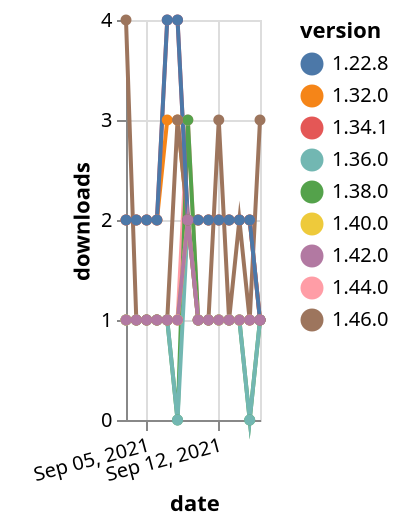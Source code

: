 {"$schema": "https://vega.github.io/schema/vega-lite/v5.json", "description": "A simple bar chart with embedded data.", "data": {"values": [{"date": "2021-09-03", "total": 2687, "delta": 2, "version": "1.32.0"}, {"date": "2021-09-04", "total": 2689, "delta": 2, "version": "1.32.0"}, {"date": "2021-09-05", "total": 2691, "delta": 2, "version": "1.32.0"}, {"date": "2021-09-06", "total": 2693, "delta": 2, "version": "1.32.0"}, {"date": "2021-09-07", "total": 2696, "delta": 3, "version": "1.32.0"}, {"date": "2021-09-08", "total": 2699, "delta": 3, "version": "1.32.0"}, {"date": "2021-09-09", "total": 2701, "delta": 2, "version": "1.32.0"}, {"date": "2021-09-10", "total": 2703, "delta": 2, "version": "1.32.0"}, {"date": "2021-09-11", "total": 2705, "delta": 2, "version": "1.32.0"}, {"date": "2021-09-12", "total": 2707, "delta": 2, "version": "1.32.0"}, {"date": "2021-09-13", "total": 2709, "delta": 2, "version": "1.32.0"}, {"date": "2021-09-14", "total": 2711, "delta": 2, "version": "1.32.0"}, {"date": "2021-09-15", "total": 2713, "delta": 2, "version": "1.32.0"}, {"date": "2021-09-16", "total": 2714, "delta": 1, "version": "1.32.0"}, {"date": "2021-09-03", "total": 202, "delta": 1, "version": "1.44.0"}, {"date": "2021-09-04", "total": 203, "delta": 1, "version": "1.44.0"}, {"date": "2021-09-05", "total": 204, "delta": 1, "version": "1.44.0"}, {"date": "2021-09-06", "total": 205, "delta": 1, "version": "1.44.0"}, {"date": "2021-09-07", "total": 206, "delta": 1, "version": "1.44.0"}, {"date": "2021-09-08", "total": 207, "delta": 1, "version": "1.44.0"}, {"date": "2021-09-09", "total": 210, "delta": 3, "version": "1.44.0"}, {"date": "2021-09-10", "total": 211, "delta": 1, "version": "1.44.0"}, {"date": "2021-09-11", "total": 212, "delta": 1, "version": "1.44.0"}, {"date": "2021-09-12", "total": 213, "delta": 1, "version": "1.44.0"}, {"date": "2021-09-13", "total": 214, "delta": 1, "version": "1.44.0"}, {"date": "2021-09-14", "total": 215, "delta": 1, "version": "1.44.0"}, {"date": "2021-09-15", "total": 216, "delta": 1, "version": "1.44.0"}, {"date": "2021-09-16", "total": 217, "delta": 1, "version": "1.44.0"}, {"date": "2021-09-03", "total": 313, "delta": 1, "version": "1.38.0"}, {"date": "2021-09-04", "total": 314, "delta": 1, "version": "1.38.0"}, {"date": "2021-09-05", "total": 315, "delta": 1, "version": "1.38.0"}, {"date": "2021-09-06", "total": 316, "delta": 1, "version": "1.38.0"}, {"date": "2021-09-07", "total": 317, "delta": 1, "version": "1.38.0"}, {"date": "2021-09-08", "total": 317, "delta": 0, "version": "1.38.0"}, {"date": "2021-09-09", "total": 320, "delta": 3, "version": "1.38.0"}, {"date": "2021-09-10", "total": 321, "delta": 1, "version": "1.38.0"}, {"date": "2021-09-11", "total": 322, "delta": 1, "version": "1.38.0"}, {"date": "2021-09-12", "total": 323, "delta": 1, "version": "1.38.0"}, {"date": "2021-09-13", "total": 324, "delta": 1, "version": "1.38.0"}, {"date": "2021-09-14", "total": 325, "delta": 1, "version": "1.38.0"}, {"date": "2021-09-15", "total": 325, "delta": 0, "version": "1.38.0"}, {"date": "2021-09-16", "total": 326, "delta": 1, "version": "1.38.0"}, {"date": "2021-09-03", "total": 230, "delta": 1, "version": "1.36.0"}, {"date": "2021-09-04", "total": 231, "delta": 1, "version": "1.36.0"}, {"date": "2021-09-05", "total": 232, "delta": 1, "version": "1.36.0"}, {"date": "2021-09-06", "total": 233, "delta": 1, "version": "1.36.0"}, {"date": "2021-09-07", "total": 234, "delta": 1, "version": "1.36.0"}, {"date": "2021-09-08", "total": 234, "delta": 0, "version": "1.36.0"}, {"date": "2021-09-09", "total": 236, "delta": 2, "version": "1.36.0"}, {"date": "2021-09-10", "total": 237, "delta": 1, "version": "1.36.0"}, {"date": "2021-09-11", "total": 238, "delta": 1, "version": "1.36.0"}, {"date": "2021-09-12", "total": 239, "delta": 1, "version": "1.36.0"}, {"date": "2021-09-13", "total": 240, "delta": 1, "version": "1.36.0"}, {"date": "2021-09-14", "total": 241, "delta": 1, "version": "1.36.0"}, {"date": "2021-09-15", "total": 241, "delta": 0, "version": "1.36.0"}, {"date": "2021-09-16", "total": 242, "delta": 1, "version": "1.36.0"}, {"date": "2021-09-03", "total": 188, "delta": 1, "version": "1.40.0"}, {"date": "2021-09-04", "total": 189, "delta": 1, "version": "1.40.0"}, {"date": "2021-09-05", "total": 190, "delta": 1, "version": "1.40.0"}, {"date": "2021-09-06", "total": 191, "delta": 1, "version": "1.40.0"}, {"date": "2021-09-07", "total": 192, "delta": 1, "version": "1.40.0"}, {"date": "2021-09-08", "total": 193, "delta": 1, "version": "1.40.0"}, {"date": "2021-09-09", "total": 195, "delta": 2, "version": "1.40.0"}, {"date": "2021-09-10", "total": 196, "delta": 1, "version": "1.40.0"}, {"date": "2021-09-11", "total": 197, "delta": 1, "version": "1.40.0"}, {"date": "2021-09-12", "total": 198, "delta": 1, "version": "1.40.0"}, {"date": "2021-09-13", "total": 199, "delta": 1, "version": "1.40.0"}, {"date": "2021-09-14", "total": 200, "delta": 1, "version": "1.40.0"}, {"date": "2021-09-15", "total": 201, "delta": 1, "version": "1.40.0"}, {"date": "2021-09-16", "total": 202, "delta": 1, "version": "1.40.0"}, {"date": "2021-09-03", "total": 133, "delta": 4, "version": "1.46.0"}, {"date": "2021-09-04", "total": 134, "delta": 1, "version": "1.46.0"}, {"date": "2021-09-05", "total": 135, "delta": 1, "version": "1.46.0"}, {"date": "2021-09-06", "total": 136, "delta": 1, "version": "1.46.0"}, {"date": "2021-09-07", "total": 137, "delta": 1, "version": "1.46.0"}, {"date": "2021-09-08", "total": 140, "delta": 3, "version": "1.46.0"}, {"date": "2021-09-09", "total": 142, "delta": 2, "version": "1.46.0"}, {"date": "2021-09-10", "total": 143, "delta": 1, "version": "1.46.0"}, {"date": "2021-09-11", "total": 144, "delta": 1, "version": "1.46.0"}, {"date": "2021-09-12", "total": 147, "delta": 3, "version": "1.46.0"}, {"date": "2021-09-13", "total": 148, "delta": 1, "version": "1.46.0"}, {"date": "2021-09-14", "total": 150, "delta": 2, "version": "1.46.0"}, {"date": "2021-09-15", "total": 151, "delta": 1, "version": "1.46.0"}, {"date": "2021-09-16", "total": 154, "delta": 3, "version": "1.46.0"}, {"date": "2021-09-03", "total": 2604, "delta": 2, "version": "1.34.1"}, {"date": "2021-09-04", "total": 2606, "delta": 2, "version": "1.34.1"}, {"date": "2021-09-05", "total": 2608, "delta": 2, "version": "1.34.1"}, {"date": "2021-09-06", "total": 2610, "delta": 2, "version": "1.34.1"}, {"date": "2021-09-07", "total": 2614, "delta": 4, "version": "1.34.1"}, {"date": "2021-09-08", "total": 2618, "delta": 4, "version": "1.34.1"}, {"date": "2021-09-09", "total": 2620, "delta": 2, "version": "1.34.1"}, {"date": "2021-09-10", "total": 2622, "delta": 2, "version": "1.34.1"}, {"date": "2021-09-11", "total": 2624, "delta": 2, "version": "1.34.1"}, {"date": "2021-09-12", "total": 2626, "delta": 2, "version": "1.34.1"}, {"date": "2021-09-13", "total": 2628, "delta": 2, "version": "1.34.1"}, {"date": "2021-09-14", "total": 2630, "delta": 2, "version": "1.34.1"}, {"date": "2021-09-15", "total": 2632, "delta": 2, "version": "1.34.1"}, {"date": "2021-09-16", "total": 2633, "delta": 1, "version": "1.34.1"}, {"date": "2021-09-03", "total": 3277, "delta": 2, "version": "1.22.8"}, {"date": "2021-09-04", "total": 3279, "delta": 2, "version": "1.22.8"}, {"date": "2021-09-05", "total": 3281, "delta": 2, "version": "1.22.8"}, {"date": "2021-09-06", "total": 3283, "delta": 2, "version": "1.22.8"}, {"date": "2021-09-07", "total": 3287, "delta": 4, "version": "1.22.8"}, {"date": "2021-09-08", "total": 3291, "delta": 4, "version": "1.22.8"}, {"date": "2021-09-09", "total": 3293, "delta": 2, "version": "1.22.8"}, {"date": "2021-09-10", "total": 3295, "delta": 2, "version": "1.22.8"}, {"date": "2021-09-11", "total": 3297, "delta": 2, "version": "1.22.8"}, {"date": "2021-09-12", "total": 3299, "delta": 2, "version": "1.22.8"}, {"date": "2021-09-13", "total": 3301, "delta": 2, "version": "1.22.8"}, {"date": "2021-09-14", "total": 3303, "delta": 2, "version": "1.22.8"}, {"date": "2021-09-15", "total": 3305, "delta": 2, "version": "1.22.8"}, {"date": "2021-09-16", "total": 3306, "delta": 1, "version": "1.22.8"}, {"date": "2021-09-03", "total": 172, "delta": 1, "version": "1.42.0"}, {"date": "2021-09-04", "total": 173, "delta": 1, "version": "1.42.0"}, {"date": "2021-09-05", "total": 174, "delta": 1, "version": "1.42.0"}, {"date": "2021-09-06", "total": 175, "delta": 1, "version": "1.42.0"}, {"date": "2021-09-07", "total": 176, "delta": 1, "version": "1.42.0"}, {"date": "2021-09-08", "total": 177, "delta": 1, "version": "1.42.0"}, {"date": "2021-09-09", "total": 179, "delta": 2, "version": "1.42.0"}, {"date": "2021-09-10", "total": 180, "delta": 1, "version": "1.42.0"}, {"date": "2021-09-11", "total": 181, "delta": 1, "version": "1.42.0"}, {"date": "2021-09-12", "total": 182, "delta": 1, "version": "1.42.0"}, {"date": "2021-09-13", "total": 183, "delta": 1, "version": "1.42.0"}, {"date": "2021-09-14", "total": 184, "delta": 1, "version": "1.42.0"}, {"date": "2021-09-15", "total": 185, "delta": 1, "version": "1.42.0"}, {"date": "2021-09-16", "total": 186, "delta": 1, "version": "1.42.0"}]}, "width": "container", "mark": {"type": "line", "point": {"filled": true}}, "encoding": {"x": {"field": "date", "type": "temporal", "timeUnit": "yearmonthdate", "title": "date", "axis": {"labelAngle": -15}}, "y": {"field": "delta", "type": "quantitative", "title": "downloads"}, "color": {"field": "version", "type": "nominal"}, "tooltip": {"field": "delta"}}}